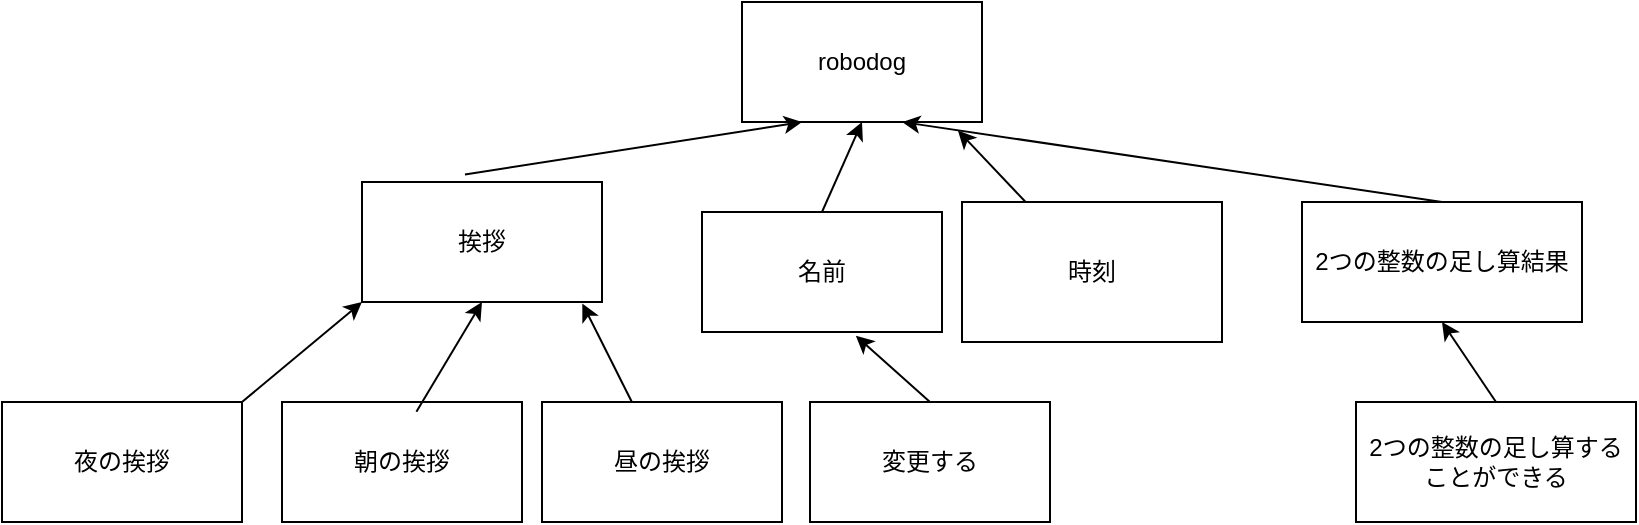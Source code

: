 <mxfile>
    <diagram id="DZ6lifokxLsojFqNh_DU" name="ページ1">
        <mxGraphModel dx="1507" dy="582" grid="1" gridSize="10" guides="1" tooltips="1" connect="1" arrows="1" fold="1" page="1" pageScale="1" pageWidth="827" pageHeight="1169" math="0" shadow="0">
            <root>
                <mxCell id="0"/>
                <mxCell id="1" parent="0"/>
                <mxCell id="2" value="robodog" style="rounded=0;whiteSpace=wrap;html=1;" vertex="1" parent="1">
                    <mxGeometry x="380" y="60" width="120" height="60" as="geometry"/>
                </mxCell>
                <mxCell id="3" value="朝の挨拶" style="rounded=0;whiteSpace=wrap;html=1;" vertex="1" parent="1">
                    <mxGeometry x="150" y="260" width="120" height="60" as="geometry"/>
                </mxCell>
                <mxCell id="4" value="時刻" style="rounded=0;whiteSpace=wrap;html=1;" vertex="1" parent="1">
                    <mxGeometry x="490" y="160" width="130" height="70" as="geometry"/>
                </mxCell>
                <mxCell id="5" value="名前" style="rounded=0;whiteSpace=wrap;html=1;" vertex="1" parent="1">
                    <mxGeometry x="360" y="165" width="120" height="60" as="geometry"/>
                </mxCell>
                <mxCell id="6" value="挨拶" style="rounded=0;whiteSpace=wrap;html=1;" vertex="1" parent="1">
                    <mxGeometry x="190" y="150" width="120" height="60" as="geometry"/>
                </mxCell>
                <mxCell id="7" value="夜の挨拶" style="rounded=0;whiteSpace=wrap;html=1;" vertex="1" parent="1">
                    <mxGeometry x="10" y="260" width="120" height="60" as="geometry"/>
                </mxCell>
                <mxCell id="8" value="昼の挨拶" style="rounded=0;whiteSpace=wrap;html=1;" vertex="1" parent="1">
                    <mxGeometry x="280" y="260" width="120" height="60" as="geometry"/>
                </mxCell>
                <mxCell id="9" value="" style="endArrow=classic;html=1;entryX=0.918;entryY=1.012;entryDx=0;entryDy=0;entryPerimeter=0;" edge="1" parent="1" source="8" target="6">
                    <mxGeometry width="50" height="50" relative="1" as="geometry">
                        <mxPoint x="390" y="320" as="sourcePoint"/>
                        <mxPoint x="440" y="270" as="targetPoint"/>
                    </mxGeometry>
                </mxCell>
                <mxCell id="10" value="" style="endArrow=classic;html=1;entryX=0.9;entryY=1.072;entryDx=0;entryDy=0;entryPerimeter=0;" edge="1" parent="1" source="4" target="2">
                    <mxGeometry width="50" height="50" relative="1" as="geometry">
                        <mxPoint x="380" y="429" as="sourcePoint"/>
                        <mxPoint x="346" y="380" as="targetPoint"/>
                    </mxGeometry>
                </mxCell>
                <mxCell id="11" value="" style="endArrow=classic;html=1;entryX=0;entryY=1;entryDx=0;entryDy=0;exitX=1;exitY=0;exitDx=0;exitDy=0;" edge="1" parent="1" source="7" target="6">
                    <mxGeometry width="50" height="50" relative="1" as="geometry">
                        <mxPoint x="184" y="399" as="sourcePoint"/>
                        <mxPoint x="150" y="350" as="targetPoint"/>
                    </mxGeometry>
                </mxCell>
                <mxCell id="12" value="" style="endArrow=classic;html=1;entryX=0.5;entryY=1;entryDx=0;entryDy=0;exitX=0.56;exitY=0.081;exitDx=0;exitDy=0;exitPerimeter=0;" edge="1" parent="1" source="3" target="6">
                    <mxGeometry width="50" height="50" relative="1" as="geometry">
                        <mxPoint x="264" y="379" as="sourcePoint"/>
                        <mxPoint x="230" y="330" as="targetPoint"/>
                    </mxGeometry>
                </mxCell>
                <mxCell id="14" value="変更する" style="rounded=0;whiteSpace=wrap;html=1;" vertex="1" parent="1">
                    <mxGeometry x="414" y="260" width="120" height="60" as="geometry"/>
                </mxCell>
                <mxCell id="15" value="2つの整数の足し算結果" style="rounded=0;whiteSpace=wrap;html=1;" vertex="1" parent="1">
                    <mxGeometry x="660" y="160" width="140" height="60" as="geometry"/>
                </mxCell>
                <mxCell id="17" value="" style="endArrow=classic;html=1;entryX=0.641;entryY=1.031;entryDx=0;entryDy=0;entryPerimeter=0;exitX=0.5;exitY=0;exitDx=0;exitDy=0;" edge="1" parent="1" source="14" target="5">
                    <mxGeometry width="50" height="50" relative="1" as="geometry">
                        <mxPoint x="461.25" y="260" as="sourcePoint"/>
                        <mxPoint x="418.75" y="200" as="targetPoint"/>
                    </mxGeometry>
                </mxCell>
                <mxCell id="18" value="2つの整数の足し算することができる" style="rounded=0;whiteSpace=wrap;html=1;" vertex="1" parent="1">
                    <mxGeometry x="687" y="260" width="140" height="60" as="geometry"/>
                </mxCell>
                <mxCell id="19" value="" style="endArrow=classic;html=1;entryX=0.5;entryY=1;entryDx=0;entryDy=0;exitX=0.5;exitY=0;exitDx=0;exitDy=0;" edge="1" parent="1" source="18" target="15">
                    <mxGeometry width="50" height="50" relative="1" as="geometry">
                        <mxPoint x="730" y="258" as="sourcePoint"/>
                        <mxPoint x="647" y="210" as="targetPoint"/>
                    </mxGeometry>
                </mxCell>
                <mxCell id="24" value="" style="endArrow=classic;html=1;entryX=0.5;entryY=1;entryDx=0;entryDy=0;exitX=0.5;exitY=0;exitDx=0;exitDy=0;" edge="1" parent="1" source="5" target="2">
                    <mxGeometry width="50" height="50" relative="1" as="geometry">
                        <mxPoint x="390" y="320" as="sourcePoint"/>
                        <mxPoint x="440" y="270" as="targetPoint"/>
                    </mxGeometry>
                </mxCell>
                <mxCell id="25" value="" style="endArrow=classic;html=1;entryX=0.25;entryY=1;entryDx=0;entryDy=0;exitX=0.429;exitY=-0.063;exitDx=0;exitDy=0;exitPerimeter=0;" edge="1" parent="1" source="6" target="2">
                    <mxGeometry width="50" height="50" relative="1" as="geometry">
                        <mxPoint x="390" y="320" as="sourcePoint"/>
                        <mxPoint x="440" y="270" as="targetPoint"/>
                    </mxGeometry>
                </mxCell>
                <mxCell id="26" value="" style="endArrow=classic;html=1;entryX=0.667;entryY=1;entryDx=0;entryDy=0;entryPerimeter=0;exitX=0.5;exitY=0;exitDx=0;exitDy=0;" edge="1" parent="1" source="15" target="2">
                    <mxGeometry width="50" height="50" relative="1" as="geometry">
                        <mxPoint x="390" y="320" as="sourcePoint"/>
                        <mxPoint x="440" y="270" as="targetPoint"/>
                    </mxGeometry>
                </mxCell>
            </root>
        </mxGraphModel>
    </diagram>
</mxfile>